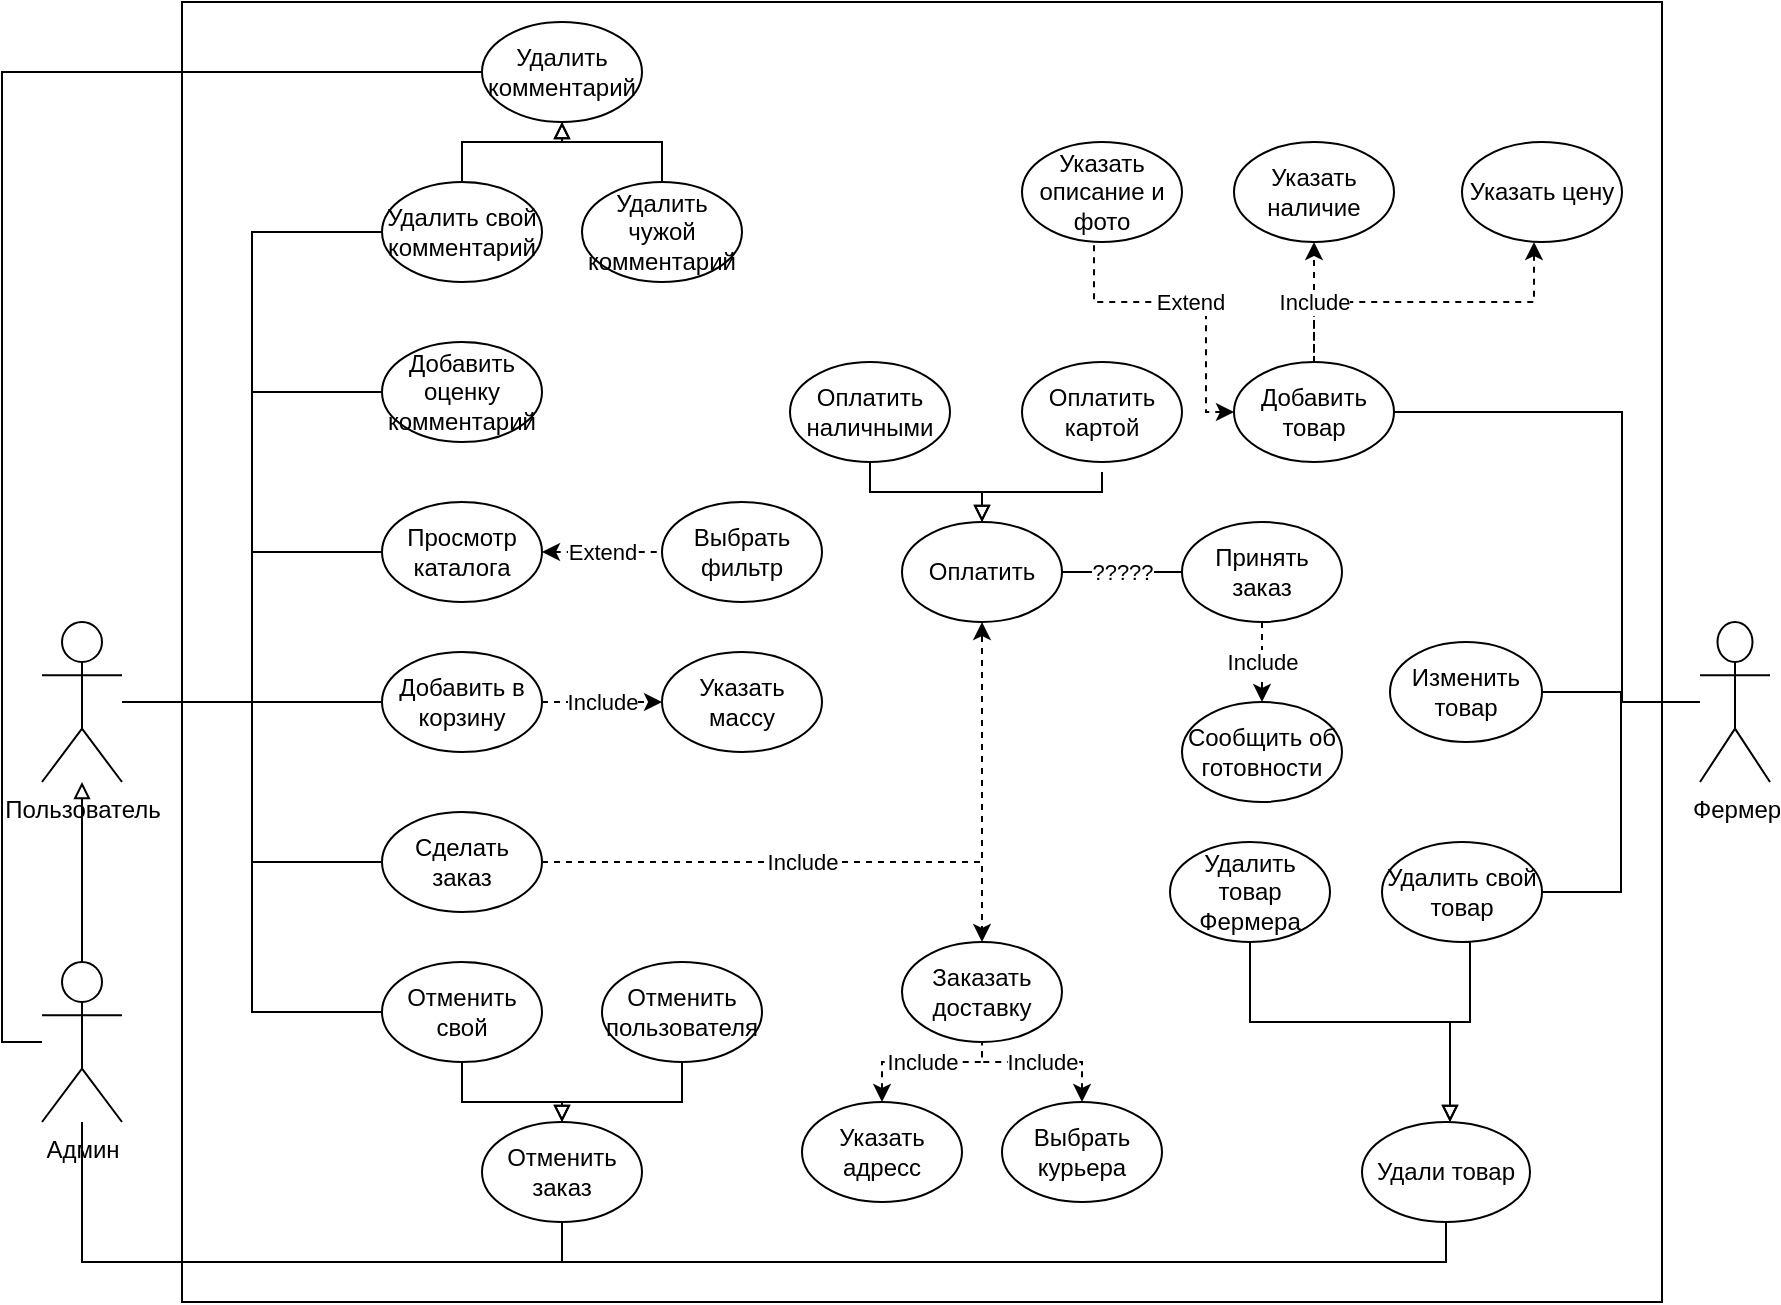 <mxfile version="16.5.6" type="github"><diagram id="qRLRz3D4_fU1mN_Vv-ln" name="Page-1"><mxGraphModel dx="1185" dy="658" grid="1" gridSize="10" guides="1" tooltips="1" connect="1" arrows="1" fold="1" page="1" pageScale="1" pageWidth="827" pageHeight="1169" math="0" shadow="0"><root><mxCell id="0"/><mxCell id="1" parent="0"/><mxCell id="Wmi4Idje6UITwv3OKHjM-23" style="edgeStyle=orthogonalEdgeStyle;rounded=0;orthogonalLoop=1;jettySize=auto;html=1;entryX=0;entryY=0.5;entryDx=0;entryDy=0;endArrow=none;endFill=0;" edge="1" parent="1" source="Wmi4Idje6UITwv3OKHjM-1" target="Wmi4Idje6UITwv3OKHjM-12"><mxGeometry relative="1" as="geometry"/></mxCell><mxCell id="Wmi4Idje6UITwv3OKHjM-24" style="edgeStyle=orthogonalEdgeStyle;rounded=0;orthogonalLoop=1;jettySize=auto;html=1;entryX=0;entryY=0.5;entryDx=0;entryDy=0;endArrow=none;endFill=0;" edge="1" parent="1" source="Wmi4Idje6UITwv3OKHjM-1" target="Wmi4Idje6UITwv3OKHjM-22"><mxGeometry relative="1" as="geometry"/></mxCell><mxCell id="Wmi4Idje6UITwv3OKHjM-25" style="edgeStyle=orthogonalEdgeStyle;rounded=0;orthogonalLoop=1;jettySize=auto;html=1;entryX=0;entryY=0.5;entryDx=0;entryDy=0;endArrow=none;endFill=0;" edge="1" parent="1" source="Wmi4Idje6UITwv3OKHjM-1" target="Wmi4Idje6UITwv3OKHjM-10"><mxGeometry relative="1" as="geometry"/></mxCell><mxCell id="Wmi4Idje6UITwv3OKHjM-26" style="edgeStyle=orthogonalEdgeStyle;rounded=0;orthogonalLoop=1;jettySize=auto;html=1;entryX=0;entryY=0.5;entryDx=0;entryDy=0;endArrow=none;endFill=0;" edge="1" parent="1" source="Wmi4Idje6UITwv3OKHjM-1" target="Wmi4Idje6UITwv3OKHjM-5"><mxGeometry relative="1" as="geometry"/></mxCell><mxCell id="Wmi4Idje6UITwv3OKHjM-75" style="edgeStyle=orthogonalEdgeStyle;rounded=0;orthogonalLoop=1;jettySize=auto;html=1;entryX=0;entryY=0.5;entryDx=0;entryDy=0;endArrow=none;endFill=0;" edge="1" parent="1" source="Wmi4Idje6UITwv3OKHjM-1" target="Wmi4Idje6UITwv3OKHjM-62"><mxGeometry relative="1" as="geometry"/></mxCell><mxCell id="Wmi4Idje6UITwv3OKHjM-139" style="edgeStyle=orthogonalEdgeStyle;rounded=0;orthogonalLoop=1;jettySize=auto;html=1;entryX=0;entryY=0.5;entryDx=0;entryDy=0;endArrow=none;endFill=0;" edge="1" parent="1" source="Wmi4Idje6UITwv3OKHjM-1" target="Wmi4Idje6UITwv3OKHjM-100"><mxGeometry relative="1" as="geometry"/></mxCell><mxCell id="Wmi4Idje6UITwv3OKHjM-1" value="Пользователь" style="shape=umlActor;verticalLabelPosition=bottom;verticalAlign=top;html=1;outlineConnect=0;" vertex="1" parent="1"><mxGeometry x="40" y="480" width="40" height="80" as="geometry"/></mxCell><mxCell id="Wmi4Idje6UITwv3OKHjM-2" value="Удалить товар Фермера" style="ellipse;whiteSpace=wrap;html=1;" vertex="1" parent="1"><mxGeometry x="604" y="590" width="80" height="50" as="geometry"/></mxCell><mxCell id="Wmi4Idje6UITwv3OKHjM-121" style="edgeStyle=orthogonalEdgeStyle;rounded=0;orthogonalLoop=1;jettySize=auto;html=1;endArrow=none;endFill=0;exitX=0.5;exitY=0;exitDx=0;exitDy=0;startArrow=block;startFill=0;" edge="1" parent="1" source="Wmi4Idje6UITwv3OKHjM-3"><mxGeometry relative="1" as="geometry"><mxPoint x="570" y="405" as="targetPoint"/><Array as="points"><mxPoint x="510" y="415"/><mxPoint x="570" y="415"/></Array></mxGeometry></mxCell><mxCell id="Wmi4Idje6UITwv3OKHjM-141" value="?????" style="edgeStyle=orthogonalEdgeStyle;rounded=0;orthogonalLoop=1;jettySize=auto;html=1;entryX=0;entryY=0.5;entryDx=0;entryDy=0;endArrow=none;endFill=0;" edge="1" parent="1" source="Wmi4Idje6UITwv3OKHjM-3" target="Wmi4Idje6UITwv3OKHjM-99"><mxGeometry relative="1" as="geometry"/></mxCell><mxCell id="Wmi4Idje6UITwv3OKHjM-3" value="Оплатить" style="ellipse;whiteSpace=wrap;html=1;" vertex="1" parent="1"><mxGeometry x="470" y="430" width="80" height="50" as="geometry"/></mxCell><mxCell id="Wmi4Idje6UITwv3OKHjM-39" style="edgeStyle=orthogonalEdgeStyle;rounded=0;orthogonalLoop=1;jettySize=auto;html=1;entryX=0.5;entryY=0;entryDx=0;entryDy=0;endArrow=block;endFill=0;" edge="1" parent="1" source="Wmi4Idje6UITwv3OKHjM-4" target="Wmi4Idje6UITwv3OKHjM-6"><mxGeometry relative="1" as="geometry"/></mxCell><mxCell id="Wmi4Idje6UITwv3OKHjM-4" value="Отменить пользователя" style="ellipse;whiteSpace=wrap;html=1;" vertex="1" parent="1"><mxGeometry x="320" y="650" width="80" height="50" as="geometry"/></mxCell><mxCell id="Wmi4Idje6UITwv3OKHjM-40" style="edgeStyle=orthogonalEdgeStyle;rounded=0;orthogonalLoop=1;jettySize=auto;html=1;entryX=0.5;entryY=0;entryDx=0;entryDy=0;endArrow=block;endFill=0;" edge="1" parent="1" source="Wmi4Idje6UITwv3OKHjM-5" target="Wmi4Idje6UITwv3OKHjM-6"><mxGeometry relative="1" as="geometry"/></mxCell><mxCell id="Wmi4Idje6UITwv3OKHjM-5" value="Отменить свой" style="ellipse;whiteSpace=wrap;html=1;" vertex="1" parent="1"><mxGeometry x="210" y="650" width="80" height="50" as="geometry"/></mxCell><mxCell id="Wmi4Idje6UITwv3OKHjM-6" value="Отменить заказ" style="ellipse;whiteSpace=wrap;html=1;" vertex="1" parent="1"><mxGeometry x="260" y="730" width="80" height="50" as="geometry"/></mxCell><mxCell id="Wmi4Idje6UITwv3OKHjM-33" style="edgeStyle=orthogonalEdgeStyle;rounded=0;orthogonalLoop=1;jettySize=auto;html=1;entryX=0.5;entryY=1;entryDx=0;entryDy=0;endArrow=classic;endFill=1;dashed=1;startArrow=none;startFill=0;" edge="1" parent="1" source="Wmi4Idje6UITwv3OKHjM-10" target="Wmi4Idje6UITwv3OKHjM-3"><mxGeometry relative="1" as="geometry"/></mxCell><mxCell id="Wmi4Idje6UITwv3OKHjM-122" value="Include" style="edgeStyle=orthogonalEdgeStyle;rounded=0;orthogonalLoop=1;jettySize=auto;html=1;entryX=0.5;entryY=0;entryDx=0;entryDy=0;endArrow=classic;endFill=1;dashed=1;startArrow=none;startFill=0;" edge="1" parent="1" source="Wmi4Idje6UITwv3OKHjM-10" target="Wmi4Idje6UITwv3OKHjM-107"><mxGeometry relative="1" as="geometry"/></mxCell><mxCell id="Wmi4Idje6UITwv3OKHjM-10" value="Сделать заказ" style="ellipse;whiteSpace=wrap;html=1;" vertex="1" parent="1"><mxGeometry x="210" y="575" width="80" height="50" as="geometry"/></mxCell><mxCell id="Wmi4Idje6UITwv3OKHjM-124" value="Include" style="edgeStyle=orthogonalEdgeStyle;rounded=0;orthogonalLoop=1;jettySize=auto;html=1;entryX=0;entryY=0.5;entryDx=0;entryDy=0;endArrow=classic;endFill=1;dashed=1;" edge="1" parent="1" source="Wmi4Idje6UITwv3OKHjM-12" target="Wmi4Idje6UITwv3OKHjM-103"><mxGeometry relative="1" as="geometry"/></mxCell><mxCell id="Wmi4Idje6UITwv3OKHjM-12" value="Добавить в корзину" style="ellipse;whiteSpace=wrap;html=1;" vertex="1" parent="1"><mxGeometry x="210" y="495" width="80" height="50" as="geometry"/></mxCell><mxCell id="Wmi4Idje6UITwv3OKHjM-13" value="Указать описание и фото" style="ellipse;whiteSpace=wrap;html=1;" vertex="1" parent="1"><mxGeometry x="530" y="240" width="80" height="50" as="geometry"/></mxCell><mxCell id="Wmi4Idje6UITwv3OKHjM-56" style="edgeStyle=orthogonalEdgeStyle;rounded=0;orthogonalLoop=1;jettySize=auto;html=1;entryX=0.5;entryY=0;entryDx=0;entryDy=0;endArrow=none;endFill=0;startArrow=classic;startFill=1;strokeColor=default;dashed=1;" edge="1" parent="1" target="Wmi4Idje6UITwv3OKHjM-20"><mxGeometry relative="1" as="geometry"><mxPoint x="786.0" y="290" as="sourcePoint"/><Array as="points"><mxPoint x="786" y="320"/><mxPoint x="676" y="320"/></Array></mxGeometry></mxCell><mxCell id="Wmi4Idje6UITwv3OKHjM-14" value="Указать цену" style="ellipse;whiteSpace=wrap;html=1;" vertex="1" parent="1"><mxGeometry x="750" y="240" width="80" height="50" as="geometry"/></mxCell><mxCell id="Wmi4Idje6UITwv3OKHjM-15" value="Указать наличие" style="ellipse;whiteSpace=wrap;html=1;" vertex="1" parent="1"><mxGeometry x="636" y="240" width="80" height="50" as="geometry"/></mxCell><mxCell id="Wmi4Idje6UITwv3OKHjM-16" value="Изменить товар" style="ellipse;whiteSpace=wrap;html=1;" vertex="1" parent="1"><mxGeometry x="714" y="490" width="76" height="50" as="geometry"/></mxCell><mxCell id="Wmi4Idje6UITwv3OKHjM-57" style="edgeStyle=orthogonalEdgeStyle;rounded=0;orthogonalLoop=1;jettySize=auto;html=1;entryX=0.5;entryY=1;entryDx=0;entryDy=0;endArrow=none;endFill=0;startArrow=block;startFill=0;" edge="1" parent="1" source="Wmi4Idje6UITwv3OKHjM-17" target="Wmi4Idje6UITwv3OKHjM-2"><mxGeometry relative="1" as="geometry"><Array as="points"><mxPoint x="744" y="680"/><mxPoint x="644" y="680"/></Array></mxGeometry></mxCell><mxCell id="Wmi4Idje6UITwv3OKHjM-58" style="edgeStyle=orthogonalEdgeStyle;rounded=0;orthogonalLoop=1;jettySize=auto;html=1;entryX=0.5;entryY=1;entryDx=0;entryDy=0;endArrow=none;endFill=0;startArrow=block;startFill=0;" edge="1" parent="1" source="Wmi4Idje6UITwv3OKHjM-17" target="Wmi4Idje6UITwv3OKHjM-41"><mxGeometry relative="1" as="geometry"><Array as="points"><mxPoint x="744" y="680"/><mxPoint x="754" y="680"/></Array></mxGeometry></mxCell><mxCell id="Wmi4Idje6UITwv3OKHjM-17" value="Удали товар" style="ellipse;whiteSpace=wrap;html=1;" vertex="1" parent="1"><mxGeometry x="700" y="730" width="84" height="50" as="geometry"/></mxCell><mxCell id="Wmi4Idje6UITwv3OKHjM-47" value="Include" style="edgeStyle=orthogonalEdgeStyle;rounded=0;orthogonalLoop=1;jettySize=auto;html=1;entryX=0.5;entryY=1;entryDx=0;entryDy=0;endArrow=classic;endFill=1;startArrow=none;startFill=0;dashed=1;" edge="1" parent="1" source="Wmi4Idje6UITwv3OKHjM-20" target="Wmi4Idje6UITwv3OKHjM-15"><mxGeometry relative="1" as="geometry"/></mxCell><mxCell id="Wmi4Idje6UITwv3OKHjM-52" value="Extend" style="edgeStyle=orthogonalEdgeStyle;rounded=0;orthogonalLoop=1;jettySize=auto;html=1;entryX=0.5;entryY=1;entryDx=0;entryDy=0;endArrow=none;endFill=0;exitX=0;exitY=0.5;exitDx=0;exitDy=0;startArrow=classic;startFill=1;dashed=1;" edge="1" parent="1" source="Wmi4Idje6UITwv3OKHjM-20"><mxGeometry relative="1" as="geometry"><mxPoint x="566.0" y="290" as="targetPoint"/><Array as="points"><mxPoint x="622" y="375"/><mxPoint x="622" y="320"/><mxPoint x="566" y="320"/></Array></mxGeometry></mxCell><mxCell id="Wmi4Idje6UITwv3OKHjM-20" value="Добавить товар" style="ellipse;whiteSpace=wrap;html=1;" vertex="1" parent="1"><mxGeometry x="636" y="350" width="80" height="50" as="geometry"/></mxCell><mxCell id="Wmi4Idje6UITwv3OKHjM-21" value="Выбрать фильтр" style="ellipse;whiteSpace=wrap;html=1;" vertex="1" parent="1"><mxGeometry x="350" y="420" width="80" height="50" as="geometry"/></mxCell><mxCell id="Wmi4Idje6UITwv3OKHjM-60" value="Extend" style="edgeStyle=orthogonalEdgeStyle;rounded=0;orthogonalLoop=1;jettySize=auto;html=1;endArrow=none;endFill=0;startArrow=classic;startFill=1;dashed=1;" edge="1" parent="1" source="Wmi4Idje6UITwv3OKHjM-22" target="Wmi4Idje6UITwv3OKHjM-21"><mxGeometry relative="1" as="geometry"/></mxCell><mxCell id="Wmi4Idje6UITwv3OKHjM-22" value="Просмотр каталога" style="ellipse;whiteSpace=wrap;html=1;" vertex="1" parent="1"><mxGeometry x="210" y="420" width="80" height="50" as="geometry"/></mxCell><mxCell id="Wmi4Idje6UITwv3OKHjM-114" style="edgeStyle=orthogonalEdgeStyle;rounded=0;orthogonalLoop=1;jettySize=auto;html=1;endArrow=block;endFill=0;" edge="1" parent="1" source="Wmi4Idje6UITwv3OKHjM-27" target="Wmi4Idje6UITwv3OKHjM-1"><mxGeometry relative="1" as="geometry"/></mxCell><mxCell id="Wmi4Idje6UITwv3OKHjM-115" style="edgeStyle=orthogonalEdgeStyle;rounded=0;orthogonalLoop=1;jettySize=auto;html=1;entryX=0.5;entryY=1;entryDx=0;entryDy=0;endArrow=none;endFill=0;" edge="1" parent="1" source="Wmi4Idje6UITwv3OKHjM-27" target="Wmi4Idje6UITwv3OKHjM-17"><mxGeometry relative="1" as="geometry"><Array as="points"><mxPoint x="60" y="800"/><mxPoint x="742" y="800"/></Array></mxGeometry></mxCell><mxCell id="Wmi4Idje6UITwv3OKHjM-116" style="edgeStyle=orthogonalEdgeStyle;rounded=0;orthogonalLoop=1;jettySize=auto;html=1;entryX=0.5;entryY=1;entryDx=0;entryDy=0;endArrow=none;endFill=0;" edge="1" parent="1" source="Wmi4Idje6UITwv3OKHjM-27" target="Wmi4Idje6UITwv3OKHjM-6"><mxGeometry relative="1" as="geometry"><Array as="points"><mxPoint x="60" y="800"/><mxPoint x="300" y="800"/></Array></mxGeometry></mxCell><mxCell id="Wmi4Idje6UITwv3OKHjM-117" style="edgeStyle=orthogonalEdgeStyle;rounded=0;orthogonalLoop=1;jettySize=auto;html=1;entryX=0;entryY=0.5;entryDx=0;entryDy=0;endArrow=none;endFill=0;" edge="1" parent="1" source="Wmi4Idje6UITwv3OKHjM-27" target="Wmi4Idje6UITwv3OKHjM-108"><mxGeometry relative="1" as="geometry"><Array as="points"><mxPoint x="20" y="690"/><mxPoint x="20" y="205"/></Array></mxGeometry></mxCell><mxCell id="Wmi4Idje6UITwv3OKHjM-27" value="Админ" style="shape=umlActor;verticalLabelPosition=bottom;verticalAlign=top;html=1;outlineConnect=0;" vertex="1" parent="1"><mxGeometry x="40" y="650" width="40" height="80" as="geometry"/></mxCell><mxCell id="Wmi4Idje6UITwv3OKHjM-45" style="edgeStyle=orthogonalEdgeStyle;rounded=0;orthogonalLoop=1;jettySize=auto;html=1;endArrow=none;endFill=0;" edge="1" parent="1" source="Wmi4Idje6UITwv3OKHjM-34" target="Wmi4Idje6UITwv3OKHjM-16"><mxGeometry relative="1" as="geometry"/></mxCell><mxCell id="Wmi4Idje6UITwv3OKHjM-46" style="edgeStyle=orthogonalEdgeStyle;rounded=0;orthogonalLoop=1;jettySize=auto;html=1;entryX=1;entryY=0.5;entryDx=0;entryDy=0;endArrow=none;endFill=0;" edge="1" parent="1" source="Wmi4Idje6UITwv3OKHjM-34" target="Wmi4Idje6UITwv3OKHjM-20"><mxGeometry relative="1" as="geometry"><Array as="points"><mxPoint x="830" y="520"/><mxPoint x="830" y="375"/></Array></mxGeometry></mxCell><mxCell id="Wmi4Idje6UITwv3OKHjM-59" style="edgeStyle=orthogonalEdgeStyle;rounded=0;orthogonalLoop=1;jettySize=auto;html=1;entryX=1;entryY=0.5;entryDx=0;entryDy=0;endArrow=none;endFill=0;" edge="1" parent="1" source="Wmi4Idje6UITwv3OKHjM-34" target="Wmi4Idje6UITwv3OKHjM-41"><mxGeometry relative="1" as="geometry"/></mxCell><mxCell id="Wmi4Idje6UITwv3OKHjM-34" value="Фермер" style="shape=umlActor;verticalLabelPosition=bottom;verticalAlign=top;html=1;outlineConnect=0;" vertex="1" parent="1"><mxGeometry x="869" y="480" width="35" height="80" as="geometry"/></mxCell><mxCell id="Wmi4Idje6UITwv3OKHjM-41" value="Удалить свой товар" style="ellipse;whiteSpace=wrap;html=1;" vertex="1" parent="1"><mxGeometry x="710" y="590" width="80" height="50" as="geometry"/></mxCell><mxCell id="Wmi4Idje6UITwv3OKHjM-113" style="edgeStyle=orthogonalEdgeStyle;rounded=0;orthogonalLoop=1;jettySize=auto;html=1;entryX=0.5;entryY=1;entryDx=0;entryDy=0;endArrow=block;endFill=0;" edge="1" parent="1" source="Wmi4Idje6UITwv3OKHjM-61" target="Wmi4Idje6UITwv3OKHjM-108"><mxGeometry relative="1" as="geometry"/></mxCell><mxCell id="Wmi4Idje6UITwv3OKHjM-61" value="Удалить чужой комментарий" style="ellipse;whiteSpace=wrap;html=1;" vertex="1" parent="1"><mxGeometry x="310" y="260" width="80" height="50" as="geometry"/></mxCell><mxCell id="Wmi4Idje6UITwv3OKHjM-112" style="edgeStyle=orthogonalEdgeStyle;rounded=0;orthogonalLoop=1;jettySize=auto;html=1;entryX=0.5;entryY=1;entryDx=0;entryDy=0;endArrow=block;endFill=0;" edge="1" parent="1" source="Wmi4Idje6UITwv3OKHjM-62" target="Wmi4Idje6UITwv3OKHjM-108"><mxGeometry relative="1" as="geometry"/></mxCell><mxCell id="Wmi4Idje6UITwv3OKHjM-62" value="Удалить свой комментарий" style="ellipse;whiteSpace=wrap;html=1;" vertex="1" parent="1"><mxGeometry x="210" y="260" width="80" height="50" as="geometry"/></mxCell><mxCell id="Wmi4Idje6UITwv3OKHjM-98" value="Сообщить об готовности" style="ellipse;whiteSpace=wrap;html=1;" vertex="1" parent="1"><mxGeometry x="610" y="520" width="80" height="50" as="geometry"/></mxCell><mxCell id="Wmi4Idje6UITwv3OKHjM-142" value="Include" style="edgeStyle=orthogonalEdgeStyle;rounded=0;orthogonalLoop=1;jettySize=auto;html=1;entryX=0.5;entryY=0;entryDx=0;entryDy=0;endArrow=classic;endFill=1;dashed=1;" edge="1" parent="1" source="Wmi4Idje6UITwv3OKHjM-99" target="Wmi4Idje6UITwv3OKHjM-98"><mxGeometry relative="1" as="geometry"/></mxCell><mxCell id="Wmi4Idje6UITwv3OKHjM-99" value="Принять заказ" style="ellipse;whiteSpace=wrap;html=1;" vertex="1" parent="1"><mxGeometry x="610" y="430" width="80" height="50" as="geometry"/></mxCell><mxCell id="Wmi4Idje6UITwv3OKHjM-100" value="Добавить оценку&lt;br&gt;комментарий" style="ellipse;whiteSpace=wrap;html=1;" vertex="1" parent="1"><mxGeometry x="210" y="340" width="80" height="50" as="geometry"/></mxCell><mxCell id="Wmi4Idje6UITwv3OKHjM-129" value="Include" style="edgeStyle=orthogonalEdgeStyle;rounded=0;orthogonalLoop=1;jettySize=auto;html=1;entryX=0.5;entryY=1;entryDx=0;entryDy=0;endArrow=none;endFill=0;dashed=1;startArrow=classic;startFill=1;" edge="1" parent="1" source="Wmi4Idje6UITwv3OKHjM-101" target="Wmi4Idje6UITwv3OKHjM-107"><mxGeometry relative="1" as="geometry"/></mxCell><mxCell id="Wmi4Idje6UITwv3OKHjM-101" value="Выбрать курьера" style="ellipse;whiteSpace=wrap;html=1;" vertex="1" parent="1"><mxGeometry x="520" y="720" width="80" height="50" as="geometry"/></mxCell><mxCell id="Wmi4Idje6UITwv3OKHjM-125" value="Include" style="edgeStyle=orthogonalEdgeStyle;rounded=0;orthogonalLoop=1;jettySize=auto;html=1;endArrow=none;endFill=0;entryX=0.5;entryY=1;entryDx=0;entryDy=0;dashed=1;startArrow=classic;startFill=1;" edge="1" parent="1" source="Wmi4Idje6UITwv3OKHjM-102" target="Wmi4Idje6UITwv3OKHjM-107"><mxGeometry relative="1" as="geometry"><Array as="points"><mxPoint x="460" y="700"/><mxPoint x="510" y="700"/></Array></mxGeometry></mxCell><mxCell id="Wmi4Idje6UITwv3OKHjM-102" value="Указать адресс" style="ellipse;whiteSpace=wrap;html=1;rotation=0;" vertex="1" parent="1"><mxGeometry x="420" y="720" width="80" height="50" as="geometry"/></mxCell><mxCell id="Wmi4Idje6UITwv3OKHjM-103" value="Указать&lt;br&gt;массу" style="ellipse;whiteSpace=wrap;html=1;" vertex="1" parent="1"><mxGeometry x="350" y="495" width="80" height="50" as="geometry"/></mxCell><mxCell id="Wmi4Idje6UITwv3OKHjM-104" value="Оплатить&lt;br&gt;картой" style="ellipse;whiteSpace=wrap;html=1;" vertex="1" parent="1"><mxGeometry x="530" y="350" width="80" height="50" as="geometry"/></mxCell><mxCell id="Wmi4Idje6UITwv3OKHjM-120" style="edgeStyle=orthogonalEdgeStyle;rounded=0;orthogonalLoop=1;jettySize=auto;html=1;entryX=0.5;entryY=0;entryDx=0;entryDy=0;endArrow=block;endFill=0;startArrow=none;startFill=0;" edge="1" parent="1" source="Wmi4Idje6UITwv3OKHjM-105" target="Wmi4Idje6UITwv3OKHjM-3"><mxGeometry relative="1" as="geometry"><Array as="points"><mxPoint x="454" y="415"/><mxPoint x="510" y="415"/></Array></mxGeometry></mxCell><mxCell id="Wmi4Idje6UITwv3OKHjM-105" value="Оплатить&lt;br&gt;наличными" style="ellipse;whiteSpace=wrap;html=1;" vertex="1" parent="1"><mxGeometry x="414" y="350" width="80" height="50" as="geometry"/></mxCell><mxCell id="Wmi4Idje6UITwv3OKHjM-107" value="Заказать доставку" style="ellipse;whiteSpace=wrap;html=1;" vertex="1" parent="1"><mxGeometry x="470" y="640" width="80" height="50" as="geometry"/></mxCell><mxCell id="Wmi4Idje6UITwv3OKHjM-108" value="Удалить комментарий" style="ellipse;whiteSpace=wrap;html=1;" vertex="1" parent="1"><mxGeometry x="260" y="180" width="80" height="50" as="geometry"/></mxCell><mxCell id="Wmi4Idje6UITwv3OKHjM-145" value="" style="rounded=0;whiteSpace=wrap;html=1;gradientColor=#ffffff;fillColor=none;" vertex="1" parent="1"><mxGeometry x="110" y="170" width="740" height="650" as="geometry"/></mxCell></root></mxGraphModel></diagram></mxfile>